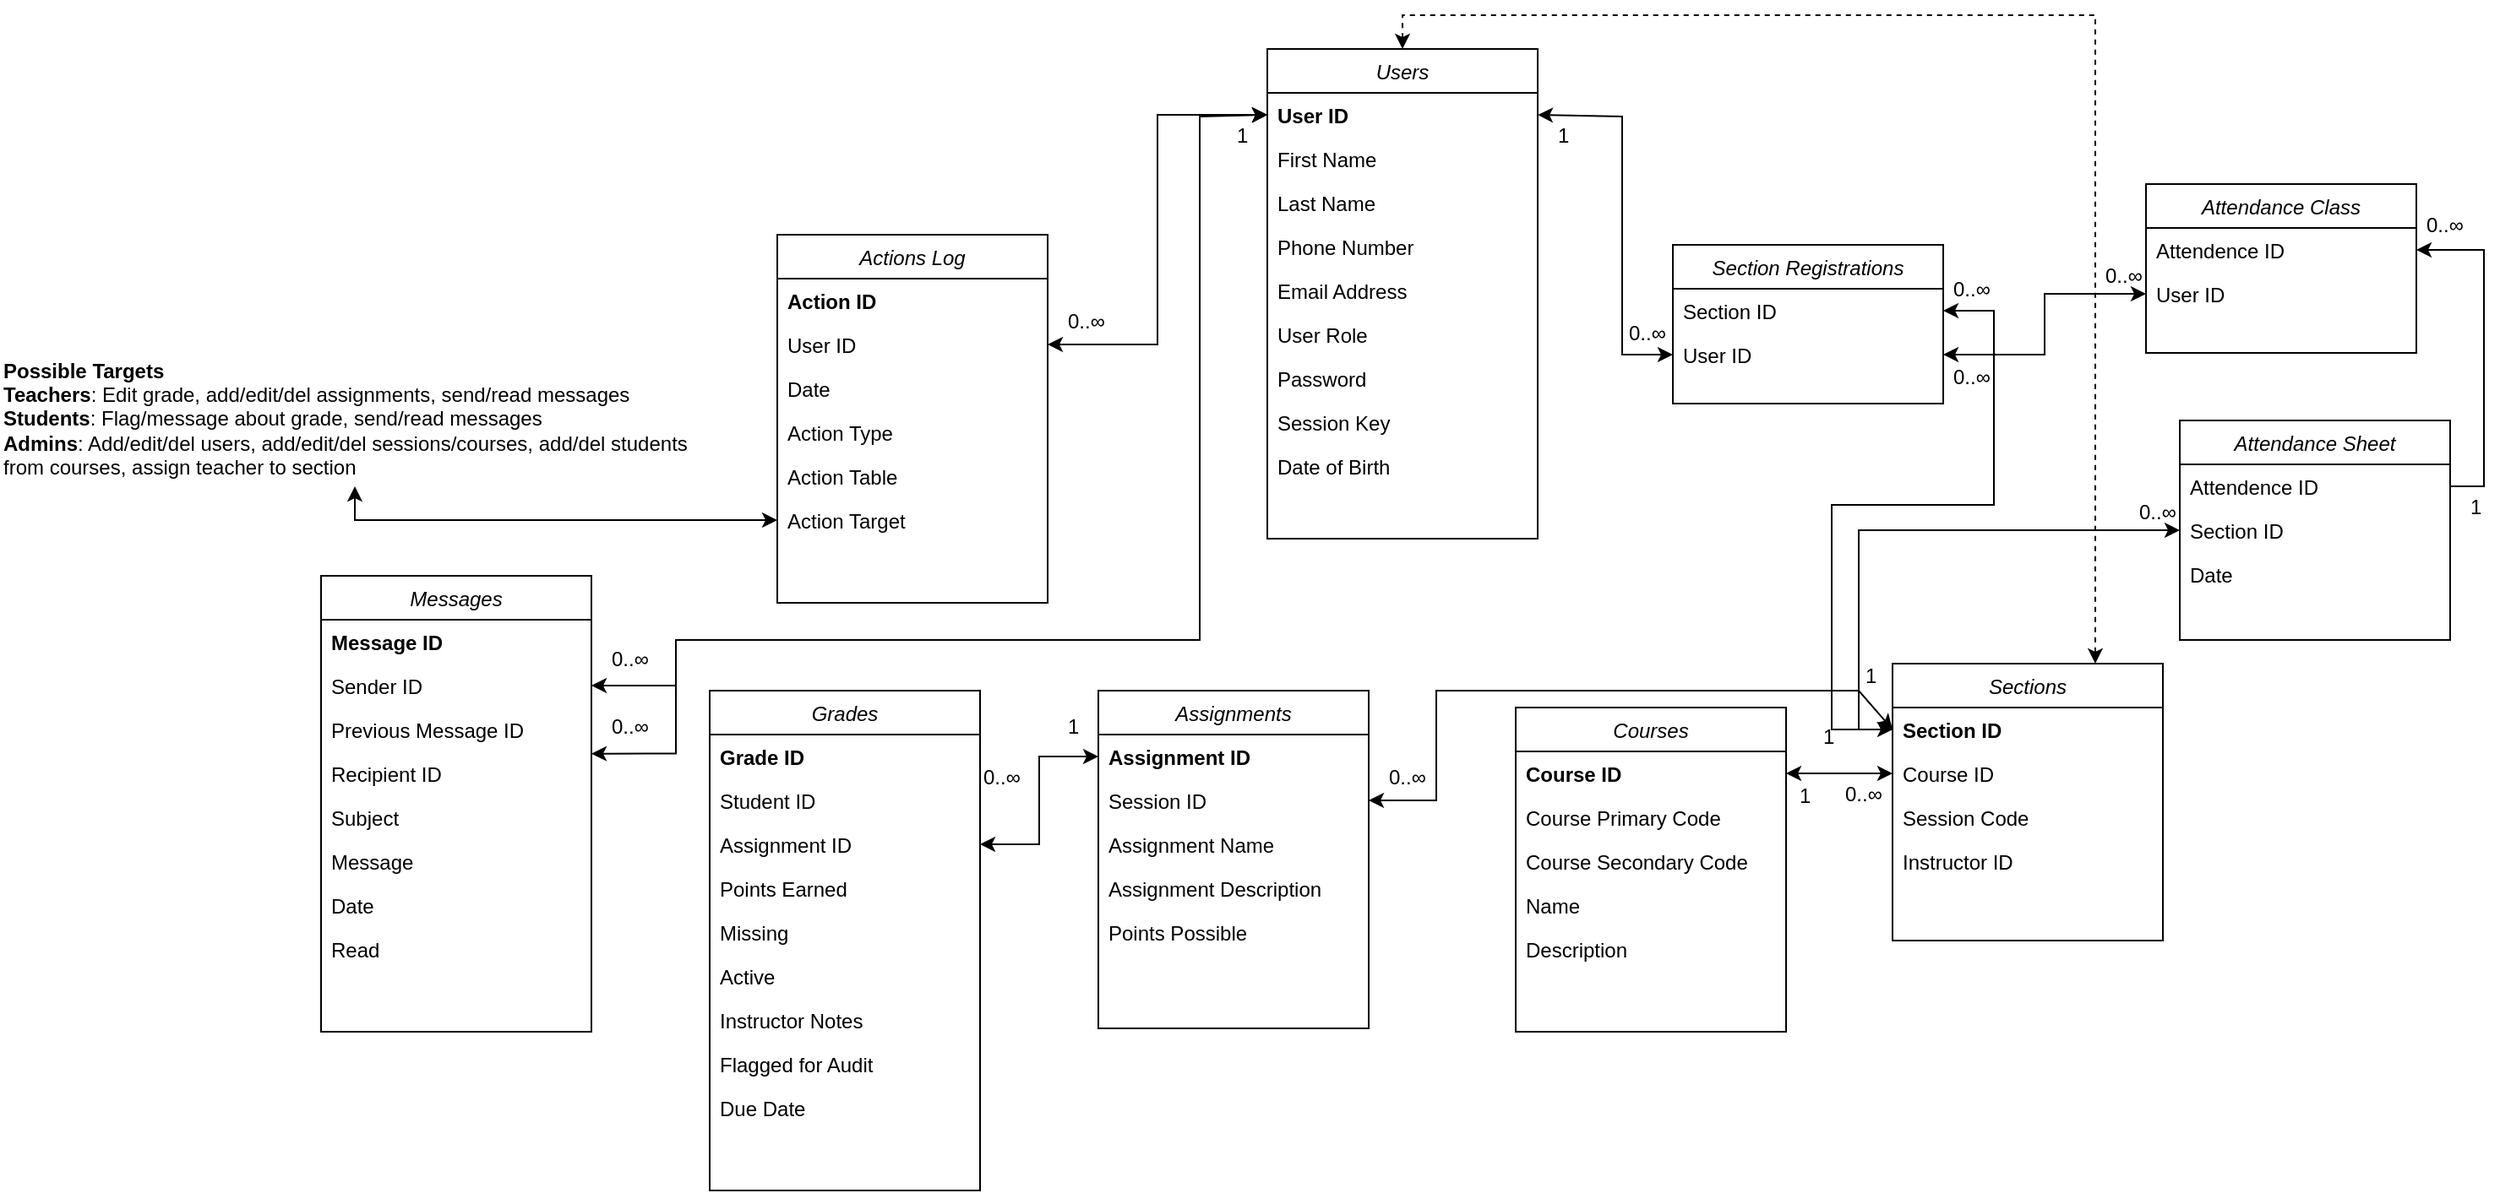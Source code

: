 <mxfile version="17.1.3" type="github">
  <diagram id="C5RBs43oDa-KdzZeNtuy" name="Page-1">
    <mxGraphModel dx="2081" dy="1883" grid="1" gridSize="10" guides="1" tooltips="1" connect="1" arrows="1" fold="1" page="1" pageScale="1" pageWidth="827" pageHeight="1169" math="0" shadow="0">
      <root>
        <mxCell id="WIyWlLk6GJQsqaUBKTNV-0" />
        <mxCell id="WIyWlLk6GJQsqaUBKTNV-1" parent="WIyWlLk6GJQsqaUBKTNV-0" />
        <mxCell id="zkfFHV4jXpPFQw0GAbJ--0" value="Users" style="swimlane;fontStyle=2;align=center;verticalAlign=top;childLayout=stackLayout;horizontal=1;startSize=26;horizontalStack=0;resizeParent=1;resizeLast=0;collapsible=1;marginBottom=0;rounded=0;shadow=0;strokeWidth=1;" parent="WIyWlLk6GJQsqaUBKTNV-1" vertex="1">
          <mxGeometry x="160" y="-30" width="160" height="290" as="geometry">
            <mxRectangle x="230" y="140" width="160" height="26" as="alternateBounds" />
          </mxGeometry>
        </mxCell>
        <mxCell id="zkfFHV4jXpPFQw0GAbJ--7" value="User ID" style="text;align=left;verticalAlign=top;spacingLeft=4;spacingRight=4;overflow=hidden;rotatable=0;points=[[0,0.5],[1,0.5]];portConstraint=eastwest;fontStyle=1" parent="zkfFHV4jXpPFQw0GAbJ--0" vertex="1">
          <mxGeometry y="26" width="160" height="26" as="geometry" />
        </mxCell>
        <mxCell id="CH5Oqve8H4xOwGjXillX-3" value="First Name" style="text;align=left;verticalAlign=top;spacingLeft=4;spacingRight=4;overflow=hidden;rotatable=0;points=[[0,0.5],[1,0.5]];portConstraint=eastwest;" parent="zkfFHV4jXpPFQw0GAbJ--0" vertex="1">
          <mxGeometry y="52" width="160" height="26" as="geometry" />
        </mxCell>
        <mxCell id="zkfFHV4jXpPFQw0GAbJ--1" value="Last Name" style="text;align=left;verticalAlign=top;spacingLeft=4;spacingRight=4;overflow=hidden;rotatable=0;points=[[0,0.5],[1,0.5]];portConstraint=eastwest;" parent="zkfFHV4jXpPFQw0GAbJ--0" vertex="1">
          <mxGeometry y="78" width="160" height="26" as="geometry" />
        </mxCell>
        <mxCell id="zkfFHV4jXpPFQw0GAbJ--2" value="Phone Number" style="text;align=left;verticalAlign=top;spacingLeft=4;spacingRight=4;overflow=hidden;rotatable=0;points=[[0,0.5],[1,0.5]];portConstraint=eastwest;rounded=0;shadow=0;html=0;" parent="zkfFHV4jXpPFQw0GAbJ--0" vertex="1">
          <mxGeometry y="104" width="160" height="26" as="geometry" />
        </mxCell>
        <mxCell id="zkfFHV4jXpPFQw0GAbJ--3" value="Email Address" style="text;align=left;verticalAlign=top;spacingLeft=4;spacingRight=4;overflow=hidden;rotatable=0;points=[[0,0.5],[1,0.5]];portConstraint=eastwest;rounded=0;shadow=0;html=0;" parent="zkfFHV4jXpPFQw0GAbJ--0" vertex="1">
          <mxGeometry y="130" width="160" height="26" as="geometry" />
        </mxCell>
        <mxCell id="CH5Oqve8H4xOwGjXillX-20" value="User Role" style="text;align=left;verticalAlign=top;spacingLeft=4;spacingRight=4;overflow=hidden;rotatable=0;points=[[0,0.5],[1,0.5]];portConstraint=eastwest;rounded=0;shadow=0;html=0;" parent="zkfFHV4jXpPFQw0GAbJ--0" vertex="1">
          <mxGeometry y="156" width="160" height="26" as="geometry" />
        </mxCell>
        <mxCell id="Tlj0n2ApKmTnnfVTxYEg-1" value="Password" style="text;align=left;verticalAlign=top;spacingLeft=4;spacingRight=4;overflow=hidden;rotatable=0;points=[[0,0.5],[1,0.5]];portConstraint=eastwest;rounded=0;shadow=0;html=0;" parent="zkfFHV4jXpPFQw0GAbJ--0" vertex="1">
          <mxGeometry y="182" width="160" height="26" as="geometry" />
        </mxCell>
        <mxCell id="Tlj0n2ApKmTnnfVTxYEg-2" value="Session Key" style="text;align=left;verticalAlign=top;spacingLeft=4;spacingRight=4;overflow=hidden;rotatable=0;points=[[0,0.5],[1,0.5]];portConstraint=eastwest;rounded=0;shadow=0;html=0;" parent="zkfFHV4jXpPFQw0GAbJ--0" vertex="1">
          <mxGeometry y="208" width="160" height="26" as="geometry" />
        </mxCell>
        <mxCell id="Tlj0n2ApKmTnnfVTxYEg-3" value="Date of Birth" style="text;align=left;verticalAlign=top;spacingLeft=4;spacingRight=4;overflow=hidden;rotatable=0;points=[[0,0.5],[1,0.5]];portConstraint=eastwest;rounded=0;shadow=0;html=0;" parent="zkfFHV4jXpPFQw0GAbJ--0" vertex="1">
          <mxGeometry y="234" width="160" height="26" as="geometry" />
        </mxCell>
        <mxCell id="zkfFHV4jXpPFQw0GAbJ--6" value="Assignments" style="swimlane;fontStyle=2;align=center;verticalAlign=top;childLayout=stackLayout;horizontal=1;startSize=26;horizontalStack=0;resizeParent=1;resizeLast=0;collapsible=1;marginBottom=0;rounded=0;shadow=0;strokeWidth=1;" parent="WIyWlLk6GJQsqaUBKTNV-1" vertex="1">
          <mxGeometry x="60" y="350" width="160" height="200" as="geometry">
            <mxRectangle x="130" y="380" width="160" height="26" as="alternateBounds" />
          </mxGeometry>
        </mxCell>
        <mxCell id="zkfFHV4jXpPFQw0GAbJ--8" value="Assignment ID" style="text;align=left;verticalAlign=top;spacingLeft=4;spacingRight=4;overflow=hidden;rotatable=0;points=[[0,0.5],[1,0.5]];portConstraint=eastwest;rounded=0;shadow=0;html=0;fontStyle=1" parent="zkfFHV4jXpPFQw0GAbJ--6" vertex="1">
          <mxGeometry y="26" width="160" height="26" as="geometry" />
        </mxCell>
        <mxCell id="CH5Oqve8H4xOwGjXillX-45" value="Session ID" style="text;align=left;verticalAlign=top;spacingLeft=4;spacingRight=4;overflow=hidden;rotatable=0;points=[[0,0.5],[1,0.5]];portConstraint=eastwest;rounded=0;shadow=0;html=0;fontStyle=0" parent="zkfFHV4jXpPFQw0GAbJ--6" vertex="1">
          <mxGeometry y="52" width="160" height="26" as="geometry" />
        </mxCell>
        <mxCell id="CH5Oqve8H4xOwGjXillX-5" value="Assignment Name" style="text;align=left;verticalAlign=top;spacingLeft=4;spacingRight=4;overflow=hidden;rotatable=0;points=[[0,0.5],[1,0.5]];portConstraint=eastwest;rounded=0;shadow=0;html=0;" parent="zkfFHV4jXpPFQw0GAbJ--6" vertex="1">
          <mxGeometry y="78" width="160" height="26" as="geometry" />
        </mxCell>
        <mxCell id="CH5Oqve8H4xOwGjXillX-6" value="Assignment Description" style="text;align=left;verticalAlign=top;spacingLeft=4;spacingRight=4;overflow=hidden;rotatable=0;points=[[0,0.5],[1,0.5]];portConstraint=eastwest;rounded=0;shadow=0;html=0;" parent="zkfFHV4jXpPFQw0GAbJ--6" vertex="1">
          <mxGeometry y="104" width="160" height="26" as="geometry" />
        </mxCell>
        <mxCell id="CH5Oqve8H4xOwGjXillX-4" value="Points Possible" style="text;align=left;verticalAlign=top;spacingLeft=4;spacingRight=4;overflow=hidden;rotatable=0;points=[[0,0.5],[1,0.5]];portConstraint=eastwest;rounded=0;shadow=0;html=0;" parent="zkfFHV4jXpPFQw0GAbJ--6" vertex="1">
          <mxGeometry y="130" width="160" height="26" as="geometry" />
        </mxCell>
        <mxCell id="CH5Oqve8H4xOwGjXillX-0" value="Grades" style="swimlane;fontStyle=2;align=center;verticalAlign=top;childLayout=stackLayout;horizontal=1;startSize=26;horizontalStack=0;resizeParent=1;resizeLast=0;collapsible=1;marginBottom=0;rounded=0;shadow=0;strokeWidth=1;" parent="WIyWlLk6GJQsqaUBKTNV-1" vertex="1">
          <mxGeometry x="-170" y="350" width="160" height="296" as="geometry">
            <mxRectangle x="340" y="380" width="170" height="26" as="alternateBounds" />
          </mxGeometry>
        </mxCell>
        <mxCell id="CH5Oqve8H4xOwGjXillX-34" value="Grade ID" style="text;align=left;verticalAlign=top;spacingLeft=4;spacingRight=4;overflow=hidden;rotatable=0;points=[[0,0.5],[1,0.5]];portConstraint=eastwest;fontStyle=1" parent="CH5Oqve8H4xOwGjXillX-0" vertex="1">
          <mxGeometry y="26" width="160" height="26" as="geometry" />
        </mxCell>
        <mxCell id="Tlj0n2ApKmTnnfVTxYEg-0" value="Student ID" style="text;align=left;verticalAlign=top;spacingLeft=4;spacingRight=4;overflow=hidden;rotatable=0;points=[[0,0.5],[1,0.5]];portConstraint=eastwest;rounded=0;shadow=0;html=0;fontStyle=0" parent="CH5Oqve8H4xOwGjXillX-0" vertex="1">
          <mxGeometry y="52" width="160" height="26" as="geometry" />
        </mxCell>
        <mxCell id="CH5Oqve8H4xOwGjXillX-35" value="Assignment ID" style="text;align=left;verticalAlign=top;spacingLeft=4;spacingRight=4;overflow=hidden;rotatable=0;points=[[0,0.5],[1,0.5]];portConstraint=eastwest;rounded=0;shadow=0;html=0;fontStyle=0" parent="CH5Oqve8H4xOwGjXillX-0" vertex="1">
          <mxGeometry y="78" width="160" height="26" as="geometry" />
        </mxCell>
        <mxCell id="CH5Oqve8H4xOwGjXillX-1" value="Points Earned" style="text;align=left;verticalAlign=top;spacingLeft=4;spacingRight=4;overflow=hidden;rotatable=0;points=[[0,0.5],[1,0.5]];portConstraint=eastwest;" parent="CH5Oqve8H4xOwGjXillX-0" vertex="1">
          <mxGeometry y="104" width="160" height="26" as="geometry" />
        </mxCell>
        <mxCell id="Tlj0n2ApKmTnnfVTxYEg-5" value="Missing" style="text;align=left;verticalAlign=top;spacingLeft=4;spacingRight=4;overflow=hidden;rotatable=0;points=[[0,0.5],[1,0.5]];portConstraint=eastwest;" parent="CH5Oqve8H4xOwGjXillX-0" vertex="1">
          <mxGeometry y="130" width="160" height="26" as="geometry" />
        </mxCell>
        <mxCell id="Tlj0n2ApKmTnnfVTxYEg-16" value="Active" style="text;align=left;verticalAlign=top;spacingLeft=4;spacingRight=4;overflow=hidden;rotatable=0;points=[[0,0.5],[1,0.5]];portConstraint=eastwest;" parent="CH5Oqve8H4xOwGjXillX-0" vertex="1">
          <mxGeometry y="156" width="160" height="26" as="geometry" />
        </mxCell>
        <mxCell id="CH5Oqve8H4xOwGjXillX-32" value="Instructor Notes" style="text;align=left;verticalAlign=top;spacingLeft=4;spacingRight=4;overflow=hidden;rotatable=0;points=[[0,0.5],[1,0.5]];portConstraint=eastwest;" parent="CH5Oqve8H4xOwGjXillX-0" vertex="1">
          <mxGeometry y="182" width="160" height="26" as="geometry" />
        </mxCell>
        <mxCell id="CH5Oqve8H4xOwGjXillX-33" value="Flagged for Audit" style="text;align=left;verticalAlign=top;spacingLeft=4;spacingRight=4;overflow=hidden;rotatable=0;points=[[0,0.5],[1,0.5]];portConstraint=eastwest;" parent="CH5Oqve8H4xOwGjXillX-0" vertex="1">
          <mxGeometry y="208" width="160" height="26" as="geometry" />
        </mxCell>
        <mxCell id="Tlj0n2ApKmTnnfVTxYEg-17" value="Due Date" style="text;align=left;verticalAlign=top;spacingLeft=4;spacingRight=4;overflow=hidden;rotatable=0;points=[[0,0.5],[1,0.5]];portConstraint=eastwest;" parent="CH5Oqve8H4xOwGjXillX-0" vertex="1">
          <mxGeometry y="234" width="160" height="26" as="geometry" />
        </mxCell>
        <mxCell id="CH5Oqve8H4xOwGjXillX-7" value="Sections" style="swimlane;fontStyle=2;align=center;verticalAlign=top;childLayout=stackLayout;horizontal=1;startSize=26;horizontalStack=0;resizeParent=1;resizeLast=0;collapsible=1;marginBottom=0;rounded=0;shadow=0;strokeWidth=1;" parent="WIyWlLk6GJQsqaUBKTNV-1" vertex="1">
          <mxGeometry x="530" y="334" width="160" height="164" as="geometry">
            <mxRectangle x="130" y="380" width="160" height="26" as="alternateBounds" />
          </mxGeometry>
        </mxCell>
        <mxCell id="CH5Oqve8H4xOwGjXillX-8" value="Section ID" style="text;align=left;verticalAlign=top;spacingLeft=4;spacingRight=4;overflow=hidden;rotatable=0;points=[[0,0.5],[1,0.5]];portConstraint=eastwest;rounded=0;shadow=0;html=0;fontStyle=1" parent="CH5Oqve8H4xOwGjXillX-7" vertex="1">
          <mxGeometry y="26" width="160" height="26" as="geometry" />
        </mxCell>
        <mxCell id="CH5Oqve8H4xOwGjXillX-43" value="Course ID" style="text;align=left;verticalAlign=top;spacingLeft=4;spacingRight=4;overflow=hidden;rotatable=0;points=[[0,0.5],[1,0.5]];portConstraint=eastwest;rounded=0;shadow=0;html=0;fontStyle=0" parent="CH5Oqve8H4xOwGjXillX-7" vertex="1">
          <mxGeometry y="52" width="160" height="26" as="geometry" />
        </mxCell>
        <mxCell id="CH5Oqve8H4xOwGjXillX-10" value="Session Code" style="text;align=left;verticalAlign=top;spacingLeft=4;spacingRight=4;overflow=hidden;rotatable=0;points=[[0,0.5],[1,0.5]];portConstraint=eastwest;rounded=0;shadow=0;html=0;" parent="CH5Oqve8H4xOwGjXillX-7" vertex="1">
          <mxGeometry y="78" width="160" height="26" as="geometry" />
        </mxCell>
        <mxCell id="Tlj0n2ApKmTnnfVTxYEg-4" value="Instructor ID" style="text;align=left;verticalAlign=top;spacingLeft=4;spacingRight=4;overflow=hidden;rotatable=0;points=[[0,0.5],[1,0.5]];portConstraint=eastwest;rounded=0;shadow=0;html=0;" parent="CH5Oqve8H4xOwGjXillX-7" vertex="1">
          <mxGeometry y="104" width="160" height="26" as="geometry" />
        </mxCell>
        <mxCell id="CH5Oqve8H4xOwGjXillX-16" value="Section Registrations" style="swimlane;fontStyle=2;align=center;verticalAlign=top;childLayout=stackLayout;horizontal=1;startSize=26;horizontalStack=0;resizeParent=1;resizeLast=0;collapsible=1;marginBottom=0;rounded=0;shadow=0;strokeWidth=1;" parent="WIyWlLk6GJQsqaUBKTNV-1" vertex="1">
          <mxGeometry x="400" y="86" width="160" height="94" as="geometry">
            <mxRectangle x="130" y="380" width="160" height="26" as="alternateBounds" />
          </mxGeometry>
        </mxCell>
        <mxCell id="CH5Oqve8H4xOwGjXillX-18" value="Section ID" style="text;align=left;verticalAlign=top;spacingLeft=4;spacingRight=4;overflow=hidden;rotatable=0;points=[[0,0.5],[1,0.5]];portConstraint=eastwest;rounded=0;shadow=0;html=0;" parent="CH5Oqve8H4xOwGjXillX-16" vertex="1">
          <mxGeometry y="26" width="160" height="26" as="geometry" />
        </mxCell>
        <mxCell id="CH5Oqve8H4xOwGjXillX-19" value="User ID" style="text;align=left;verticalAlign=top;spacingLeft=4;spacingRight=4;overflow=hidden;rotatable=0;points=[[0,0.5],[1,0.5]];portConstraint=eastwest;rounded=0;shadow=0;html=0;" parent="CH5Oqve8H4xOwGjXillX-16" vertex="1">
          <mxGeometry y="52" width="160" height="26" as="geometry" />
        </mxCell>
        <mxCell id="CH5Oqve8H4xOwGjXillX-24" value="Courses" style="swimlane;fontStyle=2;align=center;verticalAlign=top;childLayout=stackLayout;horizontal=1;startSize=26;horizontalStack=0;resizeParent=1;resizeLast=0;collapsible=1;marginBottom=0;rounded=0;shadow=0;strokeWidth=1;" parent="WIyWlLk6GJQsqaUBKTNV-1" vertex="1">
          <mxGeometry x="307" y="360" width="160" height="192" as="geometry">
            <mxRectangle x="130" y="380" width="160" height="26" as="alternateBounds" />
          </mxGeometry>
        </mxCell>
        <mxCell id="CH5Oqve8H4xOwGjXillX-25" value="Course ID" style="text;align=left;verticalAlign=top;spacingLeft=4;spacingRight=4;overflow=hidden;rotatable=0;points=[[0,0.5],[1,0.5]];portConstraint=eastwest;rounded=0;shadow=0;html=0;fontStyle=1" parent="CH5Oqve8H4xOwGjXillX-24" vertex="1">
          <mxGeometry y="26" width="160" height="26" as="geometry" />
        </mxCell>
        <mxCell id="CH5Oqve8H4xOwGjXillX-26" value="Course Primary Code" style="text;align=left;verticalAlign=top;spacingLeft=4;spacingRight=4;overflow=hidden;rotatable=0;points=[[0,0.5],[1,0.5]];portConstraint=eastwest;rounded=0;shadow=0;html=0;" parent="CH5Oqve8H4xOwGjXillX-24" vertex="1">
          <mxGeometry y="52" width="160" height="26" as="geometry" />
        </mxCell>
        <mxCell id="CH5Oqve8H4xOwGjXillX-27" value="Course Secondary Code" style="text;align=left;verticalAlign=top;spacingLeft=4;spacingRight=4;overflow=hidden;rotatable=0;points=[[0,0.5],[1,0.5]];portConstraint=eastwest;rounded=0;shadow=0;html=0;" parent="CH5Oqve8H4xOwGjXillX-24" vertex="1">
          <mxGeometry y="78" width="160" height="26" as="geometry" />
        </mxCell>
        <mxCell id="Tlj0n2ApKmTnnfVTxYEg-18" value="Name" style="text;align=left;verticalAlign=top;spacingLeft=4;spacingRight=4;overflow=hidden;rotatable=0;points=[[0,0.5],[1,0.5]];portConstraint=eastwest;rounded=0;shadow=0;html=0;" parent="CH5Oqve8H4xOwGjXillX-24" vertex="1">
          <mxGeometry y="104" width="160" height="26" as="geometry" />
        </mxCell>
        <mxCell id="Tlj0n2ApKmTnnfVTxYEg-19" value="Description" style="text;align=left;verticalAlign=top;spacingLeft=4;spacingRight=4;overflow=hidden;rotatable=0;points=[[0,0.5],[1,0.5]];portConstraint=eastwest;rounded=0;shadow=0;html=0;" parent="CH5Oqve8H4xOwGjXillX-24" vertex="1">
          <mxGeometry y="130" width="160" height="26" as="geometry" />
        </mxCell>
        <mxCell id="CH5Oqve8H4xOwGjXillX-46" style="edgeStyle=none;rounded=0;orthogonalLoop=1;jettySize=auto;html=1;entryX=0;entryY=0.5;entryDx=0;entryDy=0;startArrow=classic;startFill=1;" parent="CH5Oqve8H4xOwGjXillX-24" source="CH5Oqve8H4xOwGjXillX-26" target="CH5Oqve8H4xOwGjXillX-26" edge="1">
          <mxGeometry relative="1" as="geometry" />
        </mxCell>
        <mxCell id="CH5Oqve8H4xOwGjXillX-36" style="edgeStyle=orthogonalEdgeStyle;rounded=0;orthogonalLoop=1;jettySize=auto;html=1;entryX=0;entryY=0.5;entryDx=0;entryDy=0;startArrow=classic;startFill=1;" parent="WIyWlLk6GJQsqaUBKTNV-1" source="CH5Oqve8H4xOwGjXillX-35" target="zkfFHV4jXpPFQw0GAbJ--8" edge="1">
          <mxGeometry relative="1" as="geometry" />
        </mxCell>
        <mxCell id="CH5Oqve8H4xOwGjXillX-37" value="0..∞" style="resizable=0;align=left;verticalAlign=bottom;labelBackgroundColor=none;fontSize=12;" parent="WIyWlLk6GJQsqaUBKTNV-1" connectable="0" vertex="1">
          <mxGeometry x="-10" y="410" as="geometry" />
        </mxCell>
        <mxCell id="CH5Oqve8H4xOwGjXillX-38" value="1" style="resizable=0;align=left;verticalAlign=bottom;labelBackgroundColor=none;fontSize=12;" parent="WIyWlLk6GJQsqaUBKTNV-1" connectable="0" vertex="1">
          <mxGeometry x="40" y="380" as="geometry" />
        </mxCell>
        <mxCell id="CH5Oqve8H4xOwGjXillX-40" style="edgeStyle=none;rounded=0;orthogonalLoop=1;jettySize=auto;html=1;exitX=1;exitY=0.5;exitDx=0;exitDy=0;entryX=0;entryY=0.5;entryDx=0;entryDy=0;startArrow=classic;startFill=1;" parent="WIyWlLk6GJQsqaUBKTNV-1" source="zkfFHV4jXpPFQw0GAbJ--7" target="CH5Oqve8H4xOwGjXillX-19" edge="1">
          <mxGeometry relative="1" as="geometry">
            <Array as="points">
              <mxPoint x="370" y="10" />
              <mxPoint x="370" y="151" />
            </Array>
          </mxGeometry>
        </mxCell>
        <mxCell id="CH5Oqve8H4xOwGjXillX-42" style="edgeStyle=none;rounded=0;orthogonalLoop=1;jettySize=auto;html=1;exitX=1;exitY=0.5;exitDx=0;exitDy=0;entryX=0;entryY=0.5;entryDx=0;entryDy=0;startArrow=classic;startFill=1;" parent="WIyWlLk6GJQsqaUBKTNV-1" source="CH5Oqve8H4xOwGjXillX-18" target="CH5Oqve8H4xOwGjXillX-8" edge="1">
          <mxGeometry relative="1" as="geometry">
            <Array as="points">
              <mxPoint x="590" y="125" />
              <mxPoint x="590" y="240" />
              <mxPoint x="494" y="240" />
              <mxPoint x="494" y="373" />
            </Array>
          </mxGeometry>
        </mxCell>
        <mxCell id="CH5Oqve8H4xOwGjXillX-44" style="edgeStyle=none;rounded=0;orthogonalLoop=1;jettySize=auto;html=1;exitX=1;exitY=0.5;exitDx=0;exitDy=0;startArrow=classic;startFill=1;" parent="WIyWlLk6GJQsqaUBKTNV-1" source="CH5Oqve8H4xOwGjXillX-25" target="CH5Oqve8H4xOwGjXillX-43" edge="1">
          <mxGeometry relative="1" as="geometry" />
        </mxCell>
        <mxCell id="CH5Oqve8H4xOwGjXillX-47" style="edgeStyle=none;rounded=0;orthogonalLoop=1;jettySize=auto;html=1;exitX=0;exitY=0.5;exitDx=0;exitDy=0;entryX=1;entryY=0.5;entryDx=0;entryDy=0;startArrow=classic;startFill=1;" parent="WIyWlLk6GJQsqaUBKTNV-1" source="CH5Oqve8H4xOwGjXillX-8" target="CH5Oqve8H4xOwGjXillX-45" edge="1">
          <mxGeometry relative="1" as="geometry">
            <Array as="points">
              <mxPoint x="510" y="350" />
              <mxPoint x="260" y="350" />
              <mxPoint x="260" y="415" />
            </Array>
          </mxGeometry>
        </mxCell>
        <mxCell id="CH5Oqve8H4xOwGjXillX-48" style="edgeStyle=none;rounded=0;orthogonalLoop=1;jettySize=auto;html=1;exitX=0.5;exitY=0;exitDx=0;exitDy=0;entryX=0.75;entryY=0;entryDx=0;entryDy=0;startArrow=classic;startFill=1;dashed=1;" parent="WIyWlLk6GJQsqaUBKTNV-1" source="zkfFHV4jXpPFQw0GAbJ--0" target="CH5Oqve8H4xOwGjXillX-7" edge="1">
          <mxGeometry relative="1" as="geometry">
            <mxPoint x="344" y="66" as="sourcePoint" />
            <mxPoint x="410" y="148" as="targetPoint" />
            <Array as="points">
              <mxPoint x="240" y="-50" />
              <mxPoint x="650" y="-50" />
            </Array>
          </mxGeometry>
        </mxCell>
        <mxCell id="CH5Oqve8H4xOwGjXillX-49" value="1" style="resizable=0;align=left;verticalAlign=bottom;labelBackgroundColor=none;fontSize=12;" parent="WIyWlLk6GJQsqaUBKTNV-1" connectable="0" vertex="1">
          <mxGeometry x="330" y="30" as="geometry" />
        </mxCell>
        <mxCell id="CH5Oqve8H4xOwGjXillX-51" value="0..∞" style="resizable=0;align=left;verticalAlign=bottom;labelBackgroundColor=none;fontSize=12;" parent="WIyWlLk6GJQsqaUBKTNV-1" connectable="0" vertex="1">
          <mxGeometry x="560" y="160" as="geometry">
            <mxPoint x="4" y="13" as="offset" />
          </mxGeometry>
        </mxCell>
        <mxCell id="CH5Oqve8H4xOwGjXillX-52" value="0..∞" style="resizable=0;align=left;verticalAlign=bottom;labelBackgroundColor=none;fontSize=12;" parent="WIyWlLk6GJQsqaUBKTNV-1" connectable="0" vertex="1">
          <mxGeometry x="564" y="121" as="geometry" />
        </mxCell>
        <mxCell id="CH5Oqve8H4xOwGjXillX-53" value="1" style="resizable=0;align=left;verticalAlign=bottom;labelBackgroundColor=none;fontSize=12;" parent="WIyWlLk6GJQsqaUBKTNV-1" connectable="0" vertex="1">
          <mxGeometry x="320" y="120" as="geometry">
            <mxPoint x="167" y="266" as="offset" />
          </mxGeometry>
        </mxCell>
        <mxCell id="CH5Oqve8H4xOwGjXillX-54" value="0..∞" style="resizable=0;align=left;verticalAlign=bottom;labelBackgroundColor=none;fontSize=12;" parent="WIyWlLk6GJQsqaUBKTNV-1" connectable="0" vertex="1">
          <mxGeometry x="500" y="420" as="geometry" />
        </mxCell>
        <mxCell id="CH5Oqve8H4xOwGjXillX-56" value="1" style="resizable=0;align=left;verticalAlign=bottom;labelBackgroundColor=none;fontSize=12;" parent="WIyWlLk6GJQsqaUBKTNV-1" connectable="0" vertex="1">
          <mxGeometry x="380" y="160" as="geometry">
            <mxPoint x="93" y="261" as="offset" />
          </mxGeometry>
        </mxCell>
        <mxCell id="CH5Oqve8H4xOwGjXillX-57" value="0..∞" style="resizable=0;align=left;verticalAlign=bottom;labelBackgroundColor=none;fontSize=12;" parent="WIyWlLk6GJQsqaUBKTNV-1" connectable="0" vertex="1">
          <mxGeometry x="230" y="410" as="geometry" />
        </mxCell>
        <mxCell id="CH5Oqve8H4xOwGjXillX-58" value="1" style="resizable=0;align=left;verticalAlign=bottom;labelBackgroundColor=none;fontSize=12;" parent="WIyWlLk6GJQsqaUBKTNV-1" connectable="0" vertex="1">
          <mxGeometry x="350" y="100" as="geometry">
            <mxPoint x="162" y="250" as="offset" />
          </mxGeometry>
        </mxCell>
        <mxCell id="Tlj0n2ApKmTnnfVTxYEg-20" value="Actions Log" style="swimlane;fontStyle=2;align=center;verticalAlign=top;childLayout=stackLayout;horizontal=1;startSize=26;horizontalStack=0;resizeParent=1;resizeLast=0;collapsible=1;marginBottom=0;rounded=0;shadow=0;strokeWidth=1;" parent="WIyWlLk6GJQsqaUBKTNV-1" vertex="1">
          <mxGeometry x="-130" y="80" width="160" height="218" as="geometry">
            <mxRectangle x="130" y="380" width="160" height="26" as="alternateBounds" />
          </mxGeometry>
        </mxCell>
        <mxCell id="Tlj0n2ApKmTnnfVTxYEg-21" value="Action ID" style="text;align=left;verticalAlign=top;spacingLeft=4;spacingRight=4;overflow=hidden;rotatable=0;points=[[0,0.5],[1,0.5]];portConstraint=eastwest;rounded=0;shadow=0;html=0;fontStyle=1" parent="Tlj0n2ApKmTnnfVTxYEg-20" vertex="1">
          <mxGeometry y="26" width="160" height="26" as="geometry" />
        </mxCell>
        <mxCell id="Tlj0n2ApKmTnnfVTxYEg-22" value="User ID" style="text;align=left;verticalAlign=top;spacingLeft=4;spacingRight=4;overflow=hidden;rotatable=0;points=[[0,0.5],[1,0.5]];portConstraint=eastwest;rounded=0;shadow=0;html=0;fontStyle=0" parent="Tlj0n2ApKmTnnfVTxYEg-20" vertex="1">
          <mxGeometry y="52" width="160" height="26" as="geometry" />
        </mxCell>
        <mxCell id="Tlj0n2ApKmTnnfVTxYEg-23" value="Date" style="text;align=left;verticalAlign=top;spacingLeft=4;spacingRight=4;overflow=hidden;rotatable=0;points=[[0,0.5],[1,0.5]];portConstraint=eastwest;rounded=0;shadow=0;html=0;" parent="Tlj0n2ApKmTnnfVTxYEg-20" vertex="1">
          <mxGeometry y="78" width="160" height="26" as="geometry" />
        </mxCell>
        <mxCell id="Tlj0n2ApKmTnnfVTxYEg-24" value="Action Type" style="text;align=left;verticalAlign=top;spacingLeft=4;spacingRight=4;overflow=hidden;rotatable=0;points=[[0,0.5],[1,0.5]];portConstraint=eastwest;rounded=0;shadow=0;html=0;" parent="Tlj0n2ApKmTnnfVTxYEg-20" vertex="1">
          <mxGeometry y="104" width="160" height="26" as="geometry" />
        </mxCell>
        <mxCell id="Tlj0n2ApKmTnnfVTxYEg-31" value="Action Table" style="text;align=left;verticalAlign=top;spacingLeft=4;spacingRight=4;overflow=hidden;rotatable=0;points=[[0,0.5],[1,0.5]];portConstraint=eastwest;rounded=0;shadow=0;html=0;" parent="Tlj0n2ApKmTnnfVTxYEg-20" vertex="1">
          <mxGeometry y="130" width="160" height="26" as="geometry" />
        </mxCell>
        <mxCell id="Tlj0n2ApKmTnnfVTxYEg-25" value="Action Target" style="text;align=left;verticalAlign=top;spacingLeft=4;spacingRight=4;overflow=hidden;rotatable=0;points=[[0,0.5],[1,0.5]];portConstraint=eastwest;rounded=0;shadow=0;html=0;" parent="Tlj0n2ApKmTnnfVTxYEg-20" vertex="1">
          <mxGeometry y="156" width="160" height="26" as="geometry" />
        </mxCell>
        <mxCell id="Tlj0n2ApKmTnnfVTxYEg-28" style="edgeStyle=orthogonalEdgeStyle;rounded=0;orthogonalLoop=1;jettySize=auto;html=1;exitX=1;exitY=0.5;exitDx=0;exitDy=0;entryX=0;entryY=0.5;entryDx=0;entryDy=0;startArrow=classic;startFill=1;" parent="WIyWlLk6GJQsqaUBKTNV-1" source="Tlj0n2ApKmTnnfVTxYEg-22" target="zkfFHV4jXpPFQw0GAbJ--7" edge="1">
          <mxGeometry relative="1" as="geometry" />
        </mxCell>
        <mxCell id="Tlj0n2ApKmTnnfVTxYEg-29" value="0..∞" style="resizable=0;align=left;verticalAlign=bottom;labelBackgroundColor=none;fontSize=12;" parent="WIyWlLk6GJQsqaUBKTNV-1" connectable="0" vertex="1">
          <mxGeometry x="40" y="140" as="geometry" />
        </mxCell>
        <mxCell id="Tlj0n2ApKmTnnfVTxYEg-30" value="1" style="resizable=0;align=left;verticalAlign=bottom;labelBackgroundColor=none;fontSize=12;" parent="WIyWlLk6GJQsqaUBKTNV-1" connectable="0" vertex="1">
          <mxGeometry x="140" y="30" as="geometry" />
        </mxCell>
        <mxCell id="Tlj0n2ApKmTnnfVTxYEg-32" value="&lt;b&gt;Possible Targets&lt;br&gt;Teachers&lt;/b&gt;: Edit grade, add/edit/del assignments, send/read messages&lt;br&gt;&lt;b&gt;Students&lt;/b&gt;: Flag/message about grade, send/read messages&lt;br&gt;&lt;b&gt;Admins&lt;/b&gt;: Add/edit/del users, add/edit/del sessions/courses, add/del students&lt;br&gt;from courses, assign teacher to section" style="text;html=1;align=left;verticalAlign=middle;resizable=0;points=[];autosize=1;strokeColor=none;fillColor=none;" parent="WIyWlLk6GJQsqaUBKTNV-1" vertex="1">
          <mxGeometry x="-590" y="149" width="420" height="80" as="geometry" />
        </mxCell>
        <mxCell id="Tlj0n2ApKmTnnfVTxYEg-33" style="edgeStyle=orthogonalEdgeStyle;rounded=0;orthogonalLoop=1;jettySize=auto;html=1;exitX=0;exitY=0.5;exitDx=0;exitDy=0;startArrow=classic;startFill=1;" parent="WIyWlLk6GJQsqaUBKTNV-1" source="Tlj0n2ApKmTnnfVTxYEg-25" target="Tlj0n2ApKmTnnfVTxYEg-32" edge="1">
          <mxGeometry relative="1" as="geometry">
            <mxPoint x="40" y="155" as="sourcePoint" />
            <mxPoint x="170" y="19" as="targetPoint" />
          </mxGeometry>
        </mxCell>
        <mxCell id="Tlj0n2ApKmTnnfVTxYEg-34" value="Messages" style="swimlane;fontStyle=2;align=center;verticalAlign=top;childLayout=stackLayout;horizontal=1;startSize=26;horizontalStack=0;resizeParent=1;resizeLast=0;collapsible=1;marginBottom=0;rounded=0;shadow=0;strokeWidth=1;" parent="WIyWlLk6GJQsqaUBKTNV-1" vertex="1">
          <mxGeometry x="-400" y="282" width="160" height="270" as="geometry">
            <mxRectangle x="130" y="380" width="160" height="26" as="alternateBounds" />
          </mxGeometry>
        </mxCell>
        <mxCell id="Tlj0n2ApKmTnnfVTxYEg-35" value="Message ID" style="text;align=left;verticalAlign=top;spacingLeft=4;spacingRight=4;overflow=hidden;rotatable=0;points=[[0,0.5],[1,0.5]];portConstraint=eastwest;rounded=0;shadow=0;html=0;fontStyle=1" parent="Tlj0n2ApKmTnnfVTxYEg-34" vertex="1">
          <mxGeometry y="26" width="160" height="26" as="geometry" />
        </mxCell>
        <mxCell id="Tlj0n2ApKmTnnfVTxYEg-36" value="Sender ID" style="text;align=left;verticalAlign=top;spacingLeft=4;spacingRight=4;overflow=hidden;rotatable=0;points=[[0,0.5],[1,0.5]];portConstraint=eastwest;rounded=0;shadow=0;html=0;fontStyle=0" parent="Tlj0n2ApKmTnnfVTxYEg-34" vertex="1">
          <mxGeometry y="52" width="160" height="26" as="geometry" />
        </mxCell>
        <mxCell id="Tlj0n2ApKmTnnfVTxYEg-53" value="Previous Message ID" style="text;align=left;verticalAlign=top;spacingLeft=4;spacingRight=4;overflow=hidden;rotatable=0;points=[[0,0.5],[1,0.5]];portConstraint=eastwest;rounded=0;shadow=0;html=0;fontStyle=0" parent="Tlj0n2ApKmTnnfVTxYEg-34" vertex="1">
          <mxGeometry y="78" width="160" height="26" as="geometry" />
        </mxCell>
        <mxCell id="Tlj0n2ApKmTnnfVTxYEg-37" value="Recipient ID" style="text;align=left;verticalAlign=top;spacingLeft=4;spacingRight=4;overflow=hidden;rotatable=0;points=[[0,0.5],[1,0.5]];portConstraint=eastwest;rounded=0;shadow=0;html=0;" parent="Tlj0n2ApKmTnnfVTxYEg-34" vertex="1">
          <mxGeometry y="104" width="160" height="26" as="geometry" />
        </mxCell>
        <mxCell id="Tlj0n2ApKmTnnfVTxYEg-38" value="Subject" style="text;align=left;verticalAlign=top;spacingLeft=4;spacingRight=4;overflow=hidden;rotatable=0;points=[[0,0.5],[1,0.5]];portConstraint=eastwest;rounded=0;shadow=0;html=0;" parent="Tlj0n2ApKmTnnfVTxYEg-34" vertex="1">
          <mxGeometry y="130" width="160" height="26" as="geometry" />
        </mxCell>
        <mxCell id="Tlj0n2ApKmTnnfVTxYEg-39" value="Message" style="text;align=left;verticalAlign=top;spacingLeft=4;spacingRight=4;overflow=hidden;rotatable=0;points=[[0,0.5],[1,0.5]];portConstraint=eastwest;rounded=0;shadow=0;html=0;" parent="Tlj0n2ApKmTnnfVTxYEg-34" vertex="1">
          <mxGeometry y="156" width="160" height="26" as="geometry" />
        </mxCell>
        <mxCell id="Tlj0n2ApKmTnnfVTxYEg-42" value="Date" style="text;align=left;verticalAlign=top;spacingLeft=4;spacingRight=4;overflow=hidden;rotatable=0;points=[[0,0.5],[1,0.5]];portConstraint=eastwest;rounded=0;shadow=0;html=0;" parent="Tlj0n2ApKmTnnfVTxYEg-34" vertex="1">
          <mxGeometry y="182" width="160" height="26" as="geometry" />
        </mxCell>
        <mxCell id="Tlj0n2ApKmTnnfVTxYEg-52" value="Read" style="text;align=left;verticalAlign=top;spacingLeft=4;spacingRight=4;overflow=hidden;rotatable=0;points=[[0,0.5],[1,0.5]];portConstraint=eastwest;rounded=0;shadow=0;html=0;" parent="Tlj0n2ApKmTnnfVTxYEg-34" vertex="1">
          <mxGeometry y="208" width="160" height="26" as="geometry" />
        </mxCell>
        <mxCell id="Tlj0n2ApKmTnnfVTxYEg-54" style="edgeStyle=orthogonalEdgeStyle;rounded=0;orthogonalLoop=1;jettySize=auto;html=1;exitX=0;exitY=0.5;exitDx=0;exitDy=0;startArrow=classic;startFill=1;entryX=1;entryY=0.5;entryDx=0;entryDy=0;" parent="WIyWlLk6GJQsqaUBKTNV-1" source="zkfFHV4jXpPFQw0GAbJ--7" target="Tlj0n2ApKmTnnfVTxYEg-36" edge="1">
          <mxGeometry relative="1" as="geometry">
            <mxPoint x="-120" y="259" as="sourcePoint" />
            <mxPoint x="-370" y="239" as="targetPoint" />
            <Array as="points">
              <mxPoint x="120" y="9" />
              <mxPoint x="120" y="320" />
              <mxPoint x="-190" y="320" />
              <mxPoint x="-190" y="347" />
            </Array>
          </mxGeometry>
        </mxCell>
        <mxCell id="Tlj0n2ApKmTnnfVTxYEg-55" value="0..∞" style="resizable=0;align=left;verticalAlign=bottom;labelBackgroundColor=none;fontSize=12;" parent="WIyWlLk6GJQsqaUBKTNV-1" connectable="0" vertex="1">
          <mxGeometry x="-230" y="340" as="geometry" />
        </mxCell>
        <mxCell id="Tlj0n2ApKmTnnfVTxYEg-56" style="edgeStyle=orthogonalEdgeStyle;rounded=0;orthogonalLoop=1;jettySize=auto;html=1;exitX=0;exitY=0.5;exitDx=0;exitDy=0;startArrow=classic;startFill=1;entryX=1;entryY=0.051;entryDx=0;entryDy=0;entryPerimeter=0;" parent="WIyWlLk6GJQsqaUBKTNV-1" source="zkfFHV4jXpPFQw0GAbJ--7" target="Tlj0n2ApKmTnnfVTxYEg-37" edge="1">
          <mxGeometry relative="1" as="geometry">
            <mxPoint x="170" y="19" as="sourcePoint" />
            <mxPoint x="-230" y="357" as="targetPoint" />
            <Array as="points">
              <mxPoint x="160" y="10" />
              <mxPoint x="120" y="10" />
              <mxPoint x="120" y="320" />
              <mxPoint x="-190" y="320" />
              <mxPoint x="-190" y="387" />
            </Array>
          </mxGeometry>
        </mxCell>
        <mxCell id="Tlj0n2ApKmTnnfVTxYEg-57" value="0..∞" style="resizable=0;align=left;verticalAlign=bottom;labelBackgroundColor=none;fontSize=12;" parent="WIyWlLk6GJQsqaUBKTNV-1" connectable="0" vertex="1">
          <mxGeometry x="-230" y="380" as="geometry" />
        </mxCell>
        <mxCell id="88ponOb7L-6wjaianIcm-9" value="Attendance Sheet" style="swimlane;fontStyle=2;align=center;verticalAlign=top;childLayout=stackLayout;horizontal=1;startSize=26;horizontalStack=0;resizeParent=1;resizeLast=0;collapsible=1;marginBottom=0;rounded=0;shadow=0;strokeWidth=1;" parent="WIyWlLk6GJQsqaUBKTNV-1" vertex="1">
          <mxGeometry x="700" y="190" width="160" height="130" as="geometry">
            <mxRectangle x="130" y="380" width="160" height="26" as="alternateBounds" />
          </mxGeometry>
        </mxCell>
        <mxCell id="88ponOb7L-6wjaianIcm-13" value="Attendence ID" style="text;align=left;verticalAlign=top;spacingLeft=4;spacingRight=4;overflow=hidden;rotatable=0;points=[[0,0.5],[1,0.5]];portConstraint=eastwest;rounded=0;shadow=0;html=0;fontStyle=0" parent="88ponOb7L-6wjaianIcm-9" vertex="1">
          <mxGeometry y="26" width="160" height="26" as="geometry" />
        </mxCell>
        <mxCell id="88ponOb7L-6wjaianIcm-12" value="Section ID" style="text;align=left;verticalAlign=top;spacingLeft=4;spacingRight=4;overflow=hidden;rotatable=0;points=[[0,0.5],[1,0.5]];portConstraint=eastwest;rounded=0;shadow=0;html=0;fontStyle=0" parent="88ponOb7L-6wjaianIcm-9" vertex="1">
          <mxGeometry y="52" width="160" height="26" as="geometry" />
        </mxCell>
        <mxCell id="88ponOb7L-6wjaianIcm-35" value="Date" style="text;align=left;verticalAlign=top;spacingLeft=4;spacingRight=4;overflow=hidden;rotatable=0;points=[[0,0.5],[1,0.5]];portConstraint=eastwest;rounded=0;shadow=0;html=0;fontStyle=0" parent="88ponOb7L-6wjaianIcm-9" vertex="1">
          <mxGeometry y="78" width="160" height="26" as="geometry" />
        </mxCell>
        <mxCell id="88ponOb7L-6wjaianIcm-14" value="Attendance Class" style="swimlane;fontStyle=2;align=center;verticalAlign=top;childLayout=stackLayout;horizontal=1;startSize=26;horizontalStack=0;resizeParent=1;resizeLast=0;collapsible=1;marginBottom=0;rounded=0;shadow=0;strokeWidth=1;" parent="WIyWlLk6GJQsqaUBKTNV-1" vertex="1">
          <mxGeometry x="680" y="50" width="160" height="100" as="geometry">
            <mxRectangle x="130" y="380" width="160" height="26" as="alternateBounds" />
          </mxGeometry>
        </mxCell>
        <mxCell id="88ponOb7L-6wjaianIcm-15" value="Attendence ID" style="text;align=left;verticalAlign=top;spacingLeft=4;spacingRight=4;overflow=hidden;rotatable=0;points=[[0,0.5],[1,0.5]];portConstraint=eastwest;rounded=0;shadow=0;html=0;fontStyle=0" parent="88ponOb7L-6wjaianIcm-14" vertex="1">
          <mxGeometry y="26" width="160" height="26" as="geometry" />
        </mxCell>
        <mxCell id="88ponOb7L-6wjaianIcm-16" value="User ID" style="text;align=left;verticalAlign=top;spacingLeft=4;spacingRight=4;overflow=hidden;rotatable=0;points=[[0,0.5],[1,0.5]];portConstraint=eastwest;rounded=0;shadow=0;html=0;fontStyle=0" parent="88ponOb7L-6wjaianIcm-14" vertex="1">
          <mxGeometry y="52" width="160" height="26" as="geometry" />
        </mxCell>
        <mxCell id="88ponOb7L-6wjaianIcm-19" style="edgeStyle=orthogonalEdgeStyle;rounded=0;orthogonalLoop=1;jettySize=auto;html=1;exitX=0;exitY=0.5;exitDx=0;exitDy=0;" parent="WIyWlLk6GJQsqaUBKTNV-1" source="CH5Oqve8H4xOwGjXillX-8" target="88ponOb7L-6wjaianIcm-12" edge="1">
          <mxGeometry relative="1" as="geometry" />
        </mxCell>
        <mxCell id="88ponOb7L-6wjaianIcm-33" style="edgeStyle=orthogonalEdgeStyle;rounded=0;orthogonalLoop=1;jettySize=auto;html=1;exitX=1;exitY=0.5;exitDx=0;exitDy=0;" parent="WIyWlLk6GJQsqaUBKTNV-1" source="88ponOb7L-6wjaianIcm-13" target="88ponOb7L-6wjaianIcm-15" edge="1">
          <mxGeometry relative="1" as="geometry" />
        </mxCell>
        <mxCell id="88ponOb7L-6wjaianIcm-38" style="edgeStyle=orthogonalEdgeStyle;rounded=0;orthogonalLoop=1;jettySize=auto;html=1;exitX=1;exitY=0.5;exitDx=0;exitDy=0;entryX=0;entryY=0.5;entryDx=0;entryDy=0;startArrow=classic;startFill=1;" parent="WIyWlLk6GJQsqaUBKTNV-1" source="CH5Oqve8H4xOwGjXillX-19" target="88ponOb7L-6wjaianIcm-16" edge="1">
          <mxGeometry relative="1" as="geometry" />
        </mxCell>
        <mxCell id="uJJPVms-VW1nCsDYSwAa-0" value="1" style="resizable=0;align=left;verticalAlign=bottom;labelBackgroundColor=none;fontSize=12;" connectable="0" vertex="1" parent="WIyWlLk6GJQsqaUBKTNV-1">
          <mxGeometry x="870" y="250" as="geometry" />
        </mxCell>
        <mxCell id="uJJPVms-VW1nCsDYSwAa-1" value="0..∞" style="resizable=0;align=left;verticalAlign=bottom;labelBackgroundColor=none;fontSize=12;" connectable="0" vertex="1" parent="WIyWlLk6GJQsqaUBKTNV-1">
          <mxGeometry x="840" y="70" as="geometry">
            <mxPoint x="4" y="13" as="offset" />
          </mxGeometry>
        </mxCell>
        <mxCell id="uJJPVms-VW1nCsDYSwAa-2" value="0..∞" style="resizable=0;align=left;verticalAlign=bottom;labelBackgroundColor=none;fontSize=12;" connectable="0" vertex="1" parent="WIyWlLk6GJQsqaUBKTNV-1">
          <mxGeometry x="372" y="147" width="160" as="geometry" />
        </mxCell>
        <mxCell id="uJJPVms-VW1nCsDYSwAa-3" value="0..∞" style="resizable=0;align=left;verticalAlign=bottom;labelBackgroundColor=none;fontSize=12;" connectable="0" vertex="1" parent="WIyWlLk6GJQsqaUBKTNV-1">
          <mxGeometry x="650" y="100" as="geometry">
            <mxPoint x="4" y="13" as="offset" />
          </mxGeometry>
        </mxCell>
        <mxCell id="uJJPVms-VW1nCsDYSwAa-4" value="0..∞" style="resizable=0;align=left;verticalAlign=bottom;labelBackgroundColor=none;fontSize=12;" connectable="0" vertex="1" parent="WIyWlLk6GJQsqaUBKTNV-1">
          <mxGeometry x="670" y="240" as="geometry">
            <mxPoint x="4" y="13" as="offset" />
          </mxGeometry>
        </mxCell>
      </root>
    </mxGraphModel>
  </diagram>
</mxfile>
